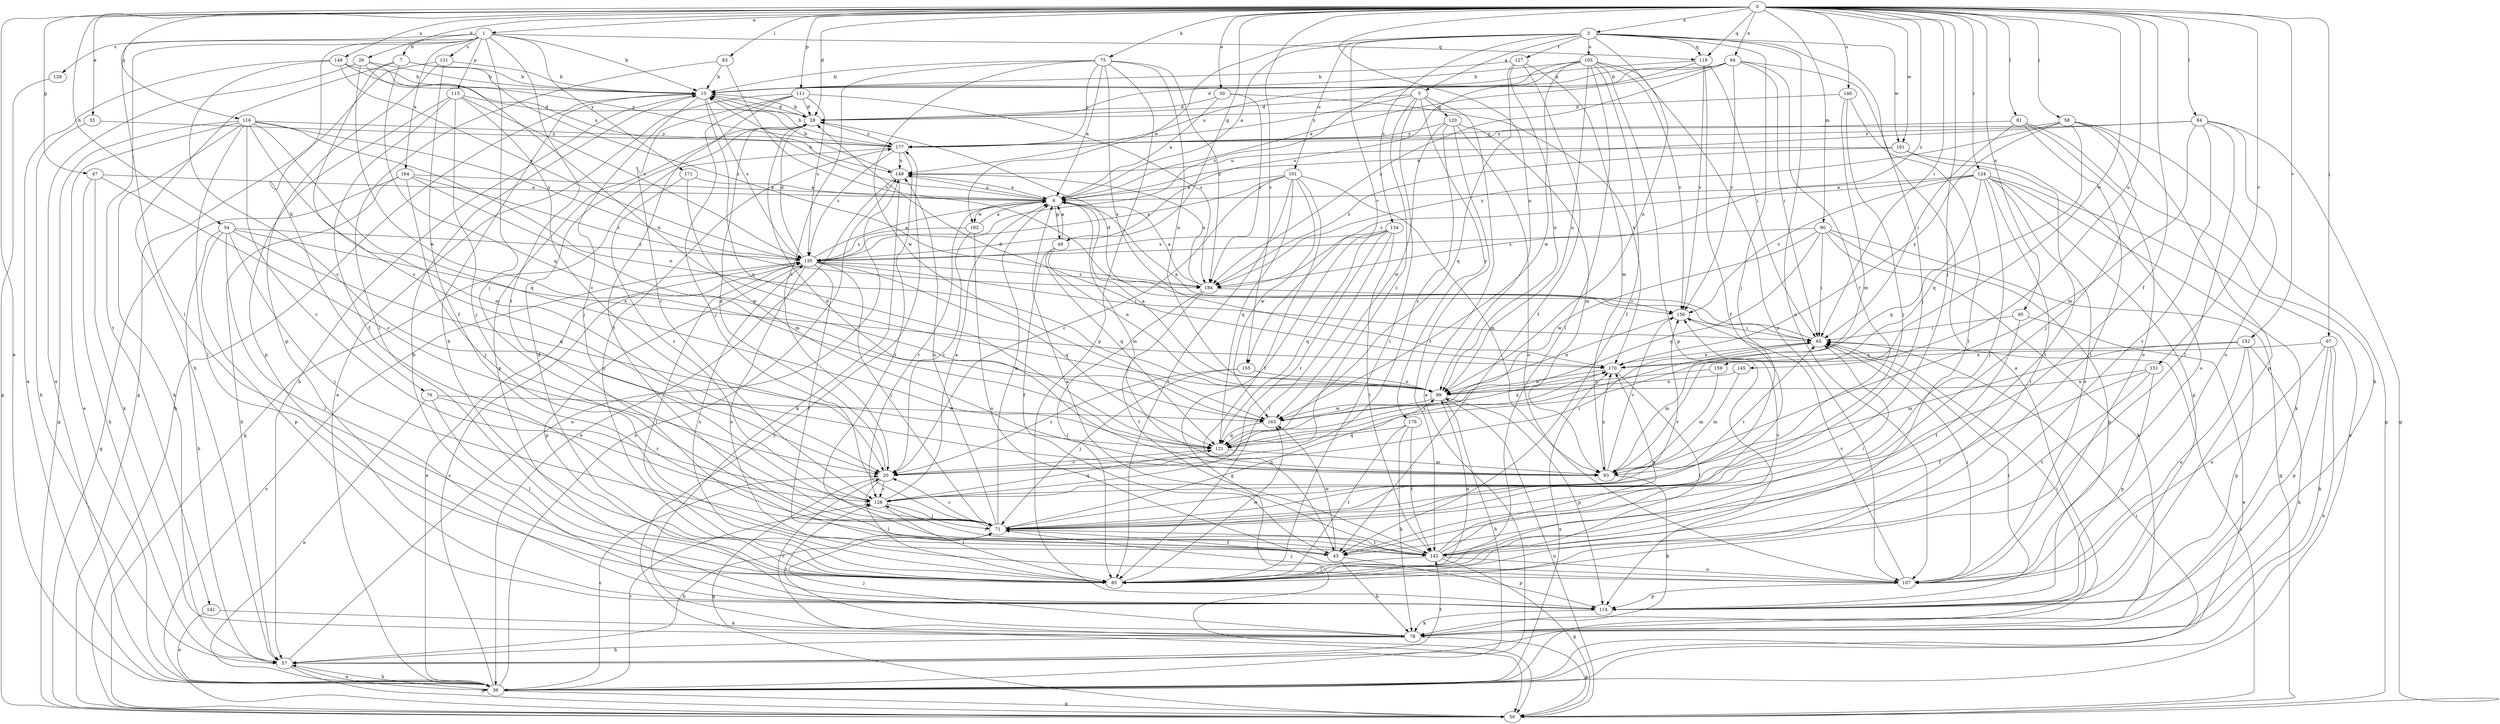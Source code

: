 strict digraph  {
0;
1;
3;
5;
6;
7;
13;
20;
26;
28;
30;
33;
36;
43;
47;
49;
50;
54;
57;
58;
65;
67;
71;
75;
76;
78;
81;
83;
84;
85;
90;
93;
94;
95;
99;
101;
105;
107;
111;
113;
114;
116;
119;
120;
121;
124;
127;
128;
129;
131;
134;
135;
141;
142;
145;
146;
148;
149;
151;
152;
155;
156;
159;
161;
162;
163;
164;
170;
171;
176;
177;
184;
0 -> 1  [label=a];
0 -> 3  [label=a];
0 -> 26  [label=d];
0 -> 28  [label=d];
0 -> 30  [label=e];
0 -> 33  [label=e];
0 -> 36  [label=e];
0 -> 43  [label=f];
0 -> 47  [label=g];
0 -> 49  [label=g];
0 -> 54  [label=h];
0 -> 58  [label=i];
0 -> 65  [label=i];
0 -> 67  [label=j];
0 -> 71  [label=j];
0 -> 75  [label=k];
0 -> 81  [label=l];
0 -> 83  [label=l];
0 -> 84  [label=l];
0 -> 90  [label=m];
0 -> 94  [label=n];
0 -> 95  [label=n];
0 -> 99  [label=n];
0 -> 111  [label=p];
0 -> 116  [label=q];
0 -> 119  [label=q];
0 -> 124  [label=r];
0 -> 145  [label=u];
0 -> 146  [label=u];
0 -> 148  [label=u];
0 -> 151  [label=v];
0 -> 152  [label=v];
0 -> 155  [label=v];
0 -> 159  [label=w];
0 -> 161  [label=w];
0 -> 184  [label=z];
1 -> 7  [label=b];
1 -> 13  [label=b];
1 -> 71  [label=j];
1 -> 76  [label=k];
1 -> 85  [label=l];
1 -> 113  [label=p];
1 -> 119  [label=q];
1 -> 129  [label=s];
1 -> 131  [label=s];
1 -> 141  [label=t];
1 -> 142  [label=t];
1 -> 164  [label=x];
1 -> 171  [label=y];
3 -> 5  [label=a];
3 -> 6  [label=a];
3 -> 36  [label=e];
3 -> 71  [label=j];
3 -> 99  [label=n];
3 -> 101  [label=o];
3 -> 105  [label=o];
3 -> 107  [label=o];
3 -> 119  [label=q];
3 -> 127  [label=r];
3 -> 134  [label=s];
3 -> 155  [label=v];
3 -> 161  [label=w];
3 -> 162  [label=w];
5 -> 20  [label=c];
5 -> 28  [label=d];
5 -> 36  [label=e];
5 -> 85  [label=l];
5 -> 120  [label=q];
5 -> 176  [label=y];
5 -> 177  [label=y];
6 -> 13  [label=b];
6 -> 49  [label=g];
6 -> 93  [label=m];
6 -> 128  [label=r];
6 -> 149  [label=u];
6 -> 162  [label=w];
7 -> 13  [label=b];
7 -> 20  [label=c];
7 -> 57  [label=h];
7 -> 121  [label=q];
7 -> 184  [label=z];
13 -> 28  [label=d];
13 -> 57  [label=h];
13 -> 71  [label=j];
13 -> 121  [label=q];
13 -> 135  [label=s];
20 -> 28  [label=d];
20 -> 50  [label=g];
20 -> 65  [label=i];
20 -> 85  [label=l];
20 -> 128  [label=r];
26 -> 13  [label=b];
26 -> 36  [label=e];
26 -> 99  [label=n];
26 -> 163  [label=w];
26 -> 177  [label=y];
28 -> 13  [label=b];
28 -> 114  [label=p];
28 -> 177  [label=y];
30 -> 6  [label=a];
30 -> 28  [label=d];
30 -> 170  [label=x];
30 -> 184  [label=z];
33 -> 57  [label=h];
33 -> 177  [label=y];
36 -> 20  [label=c];
36 -> 50  [label=g];
36 -> 57  [label=h];
36 -> 65  [label=i];
36 -> 128  [label=r];
36 -> 135  [label=s];
36 -> 149  [label=u];
36 -> 170  [label=x];
43 -> 78  [label=k];
43 -> 114  [label=p];
43 -> 163  [label=w];
47 -> 6  [label=a];
47 -> 20  [label=c];
47 -> 57  [label=h];
47 -> 78  [label=k];
49 -> 6  [label=a];
49 -> 43  [label=f];
49 -> 99  [label=n];
49 -> 121  [label=q];
50 -> 13  [label=b];
50 -> 65  [label=i];
50 -> 99  [label=n];
50 -> 135  [label=s];
50 -> 177  [label=y];
54 -> 57  [label=h];
54 -> 71  [label=j];
54 -> 85  [label=l];
54 -> 114  [label=p];
54 -> 121  [label=q];
54 -> 135  [label=s];
54 -> 170  [label=x];
57 -> 36  [label=e];
57 -> 50  [label=g];
57 -> 142  [label=t];
57 -> 149  [label=u];
58 -> 50  [label=g];
58 -> 71  [label=j];
58 -> 114  [label=p];
58 -> 121  [label=q];
58 -> 170  [label=x];
58 -> 177  [label=y];
58 -> 184  [label=z];
65 -> 6  [label=a];
65 -> 28  [label=d];
65 -> 93  [label=m];
65 -> 170  [label=x];
67 -> 36  [label=e];
67 -> 78  [label=k];
67 -> 107  [label=o];
67 -> 114  [label=p];
67 -> 170  [label=x];
71 -> 6  [label=a];
71 -> 20  [label=c];
71 -> 43  [label=f];
71 -> 57  [label=h];
71 -> 99  [label=n];
71 -> 142  [label=t];
71 -> 149  [label=u];
71 -> 156  [label=v];
75 -> 6  [label=a];
75 -> 13  [label=b];
75 -> 20  [label=c];
75 -> 99  [label=n];
75 -> 114  [label=p];
75 -> 163  [label=w];
75 -> 170  [label=x];
75 -> 177  [label=y];
75 -> 184  [label=z];
76 -> 36  [label=e];
76 -> 85  [label=l];
76 -> 128  [label=r];
76 -> 163  [label=w];
78 -> 20  [label=c];
78 -> 50  [label=g];
78 -> 57  [label=h];
78 -> 65  [label=i];
78 -> 71  [label=j];
78 -> 128  [label=r];
81 -> 65  [label=i];
81 -> 78  [label=k];
81 -> 85  [label=l];
81 -> 107  [label=o];
81 -> 177  [label=y];
83 -> 13  [label=b];
83 -> 85  [label=l];
83 -> 156  [label=v];
84 -> 6  [label=a];
84 -> 50  [label=g];
84 -> 85  [label=l];
84 -> 93  [label=m];
84 -> 107  [label=o];
84 -> 142  [label=t];
84 -> 177  [label=y];
85 -> 13  [label=b];
85 -> 28  [label=d];
85 -> 99  [label=n];
85 -> 135  [label=s];
85 -> 163  [label=w];
85 -> 177  [label=y];
90 -> 50  [label=g];
90 -> 65  [label=i];
90 -> 78  [label=k];
90 -> 114  [label=p];
90 -> 121  [label=q];
90 -> 135  [label=s];
90 -> 163  [label=w];
93 -> 28  [label=d];
93 -> 78  [label=k];
93 -> 156  [label=v];
93 -> 170  [label=x];
94 -> 6  [label=a];
94 -> 13  [label=b];
94 -> 28  [label=d];
94 -> 65  [label=i];
94 -> 71  [label=j];
94 -> 128  [label=r];
94 -> 156  [label=v];
94 -> 184  [label=z];
95 -> 36  [label=e];
95 -> 65  [label=i];
95 -> 142  [label=t];
99 -> 6  [label=a];
99 -> 57  [label=h];
99 -> 114  [label=p];
99 -> 163  [label=w];
101 -> 6  [label=a];
101 -> 20  [label=c];
101 -> 43  [label=f];
101 -> 85  [label=l];
101 -> 93  [label=m];
101 -> 121  [label=q];
101 -> 135  [label=s];
101 -> 163  [label=w];
105 -> 13  [label=b];
105 -> 43  [label=f];
105 -> 85  [label=l];
105 -> 99  [label=n];
105 -> 107  [label=o];
105 -> 114  [label=p];
105 -> 135  [label=s];
105 -> 149  [label=u];
105 -> 156  [label=v];
105 -> 163  [label=w];
107 -> 65  [label=i];
107 -> 71  [label=j];
107 -> 114  [label=p];
107 -> 156  [label=v];
111 -> 28  [label=d];
111 -> 36  [label=e];
111 -> 71  [label=j];
111 -> 128  [label=r];
111 -> 135  [label=s];
111 -> 142  [label=t];
111 -> 184  [label=z];
113 -> 20  [label=c];
113 -> 28  [label=d];
113 -> 43  [label=f];
113 -> 71  [label=j];
113 -> 114  [label=p];
113 -> 135  [label=s];
114 -> 13  [label=b];
114 -> 65  [label=i];
114 -> 78  [label=k];
116 -> 36  [label=e];
116 -> 50  [label=g];
116 -> 57  [label=h];
116 -> 85  [label=l];
116 -> 93  [label=m];
116 -> 99  [label=n];
116 -> 121  [label=q];
116 -> 128  [label=r];
116 -> 135  [label=s];
116 -> 177  [label=y];
119 -> 13  [label=b];
119 -> 43  [label=f];
119 -> 65  [label=i];
119 -> 135  [label=s];
119 -> 156  [label=v];
120 -> 20  [label=c];
120 -> 93  [label=m];
120 -> 107  [label=o];
120 -> 142  [label=t];
120 -> 163  [label=w];
120 -> 177  [label=y];
121 -> 20  [label=c];
121 -> 93  [label=m];
121 -> 170  [label=x];
124 -> 6  [label=a];
124 -> 36  [label=e];
124 -> 71  [label=j];
124 -> 78  [label=k];
124 -> 85  [label=l];
124 -> 107  [label=o];
124 -> 114  [label=p];
124 -> 121  [label=q];
124 -> 156  [label=v];
124 -> 184  [label=z];
127 -> 13  [label=b];
127 -> 43  [label=f];
127 -> 93  [label=m];
127 -> 99  [label=n];
127 -> 121  [label=q];
128 -> 6  [label=a];
128 -> 65  [label=i];
128 -> 71  [label=j];
128 -> 85  [label=l];
128 -> 121  [label=q];
129 -> 50  [label=g];
131 -> 13  [label=b];
131 -> 43  [label=f];
131 -> 50  [label=g];
131 -> 114  [label=p];
134 -> 50  [label=g];
134 -> 85  [label=l];
134 -> 121  [label=q];
134 -> 128  [label=r];
134 -> 135  [label=s];
134 -> 142  [label=t];
135 -> 6  [label=a];
135 -> 28  [label=d];
135 -> 36  [label=e];
135 -> 43  [label=f];
135 -> 65  [label=i];
135 -> 71  [label=j];
135 -> 85  [label=l];
135 -> 107  [label=o];
135 -> 114  [label=p];
135 -> 121  [label=q];
135 -> 184  [label=z];
141 -> 36  [label=e];
141 -> 78  [label=k];
142 -> 6  [label=a];
142 -> 50  [label=g];
142 -> 65  [label=i];
142 -> 85  [label=l];
142 -> 107  [label=o];
142 -> 128  [label=r];
142 -> 156  [label=v];
142 -> 170  [label=x];
145 -> 93  [label=m];
145 -> 99  [label=n];
146 -> 28  [label=d];
146 -> 71  [label=j];
146 -> 85  [label=l];
146 -> 93  [label=m];
148 -> 13  [label=b];
148 -> 20  [label=c];
148 -> 36  [label=e];
148 -> 135  [label=s];
148 -> 149  [label=u];
149 -> 6  [label=a];
149 -> 13  [label=b];
149 -> 36  [label=e];
149 -> 78  [label=k];
151 -> 43  [label=f];
151 -> 99  [label=n];
151 -> 114  [label=p];
151 -> 142  [label=t];
152 -> 57  [label=h];
152 -> 93  [label=m];
152 -> 107  [label=o];
152 -> 114  [label=p];
152 -> 170  [label=x];
155 -> 20  [label=c];
155 -> 71  [label=j];
155 -> 99  [label=n];
156 -> 65  [label=i];
156 -> 99  [label=n];
159 -> 93  [label=m];
159 -> 99  [label=n];
161 -> 107  [label=o];
161 -> 142  [label=t];
161 -> 149  [label=u];
161 -> 184  [label=z];
162 -> 6  [label=a];
162 -> 20  [label=c];
162 -> 107  [label=o];
162 -> 135  [label=s];
163 -> 121  [label=q];
163 -> 170  [label=x];
164 -> 6  [label=a];
164 -> 50  [label=g];
164 -> 57  [label=h];
164 -> 71  [label=j];
164 -> 163  [label=w];
164 -> 184  [label=z];
170 -> 28  [label=d];
170 -> 85  [label=l];
170 -> 99  [label=n];
171 -> 6  [label=a];
171 -> 93  [label=m];
171 -> 128  [label=r];
176 -> 78  [label=k];
176 -> 85  [label=l];
176 -> 121  [label=q];
176 -> 142  [label=t];
177 -> 13  [label=b];
177 -> 50  [label=g];
177 -> 135  [label=s];
177 -> 142  [label=t];
177 -> 149  [label=u];
184 -> 6  [label=a];
184 -> 85  [label=l];
184 -> 142  [label=t];
184 -> 149  [label=u];
184 -> 156  [label=v];
}
